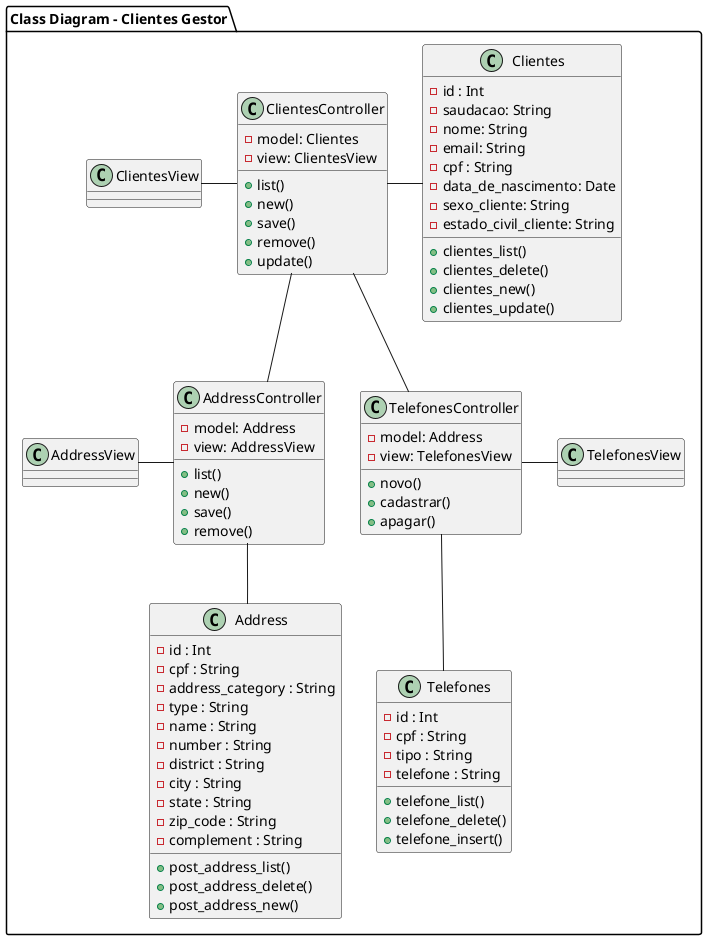 @startuml Class Diagram

package "Class Diagram - Clientes Gestor" {

ClientesController -left- ClientesView
ClientesController -right- Clientes
ClientesController -- AddressController
ClientesController -- TelefonesController

AddressController -left- AddressView
AddressController -- Address

TelefonesController -right- TelefonesView
TelefonesController -- Telefones

class ClientesController {
    -model: Clientes
    -view: ClientesView
    +list()
    +new()
    +save()
    +remove()
    +update()
}

class Clientes {
    -id : Int
    -saudacao: String
    -nome: String
    -email: String
    -cpf : String
    -data_de_nascimento: Date
    -sexo_cliente: String
    -estado_civil_cliente: String
    +clientes_list()
    +clientes_delete()
    +clientes_new()
    +clientes_update()
}

class AddressController {
    -model: Address
    -view: AddressView
    +list()
    +new()
    +save()
    +remove()
}

class TelefonesController {
    -model: Address
    -view: TelefonesView
    +novo()
    +cadastrar()
    +apagar()
}

class Address {
    -id : Int
    -cpf : String
    -address_category : String
    -type : String
    -name : String
    -number : String
    -district : String
    -city : String
    -state : String
    -zip_code : String
    -complement : String
    +post_address_list()
    +post_address_delete()
    +post_address_new()
}

class Telefones {
    -id : Int
    -cpf : String
    -tipo : String
    -telefone : String
    +telefone_list()
    +telefone_delete()
    +telefone_insert()
}

class AddressView {
}

@enduml